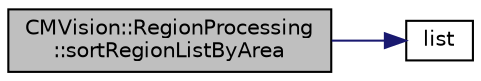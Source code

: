 digraph "CMVision::RegionProcessing::sortRegionListByArea"
{
 // INTERACTIVE_SVG=YES
  edge [fontname="Helvetica",fontsize="10",labelfontname="Helvetica",labelfontsize="10"];
  node [fontname="Helvetica",fontsize="10",shape=record];
  rankdir="LR";
  Node1 [label="CMVision::RegionProcessing\l::sortRegionListByArea",height=0.2,width=0.4,color="black", fillcolor="grey75", style="filled", fontcolor="black"];
  Node1 -> Node2 [color="midnightblue",fontsize="10",style="solid",fontname="Helvetica"];
  Node2 [label="list",height=0.2,width=0.4,color="black", fillcolor="white", style="filled",URL="$d7/d94/gr_sim_2clients_2qt_2_c_make_lists_8txt.html#ac10833cf32dfc64bdd6cadfafdab9e00"];
}

